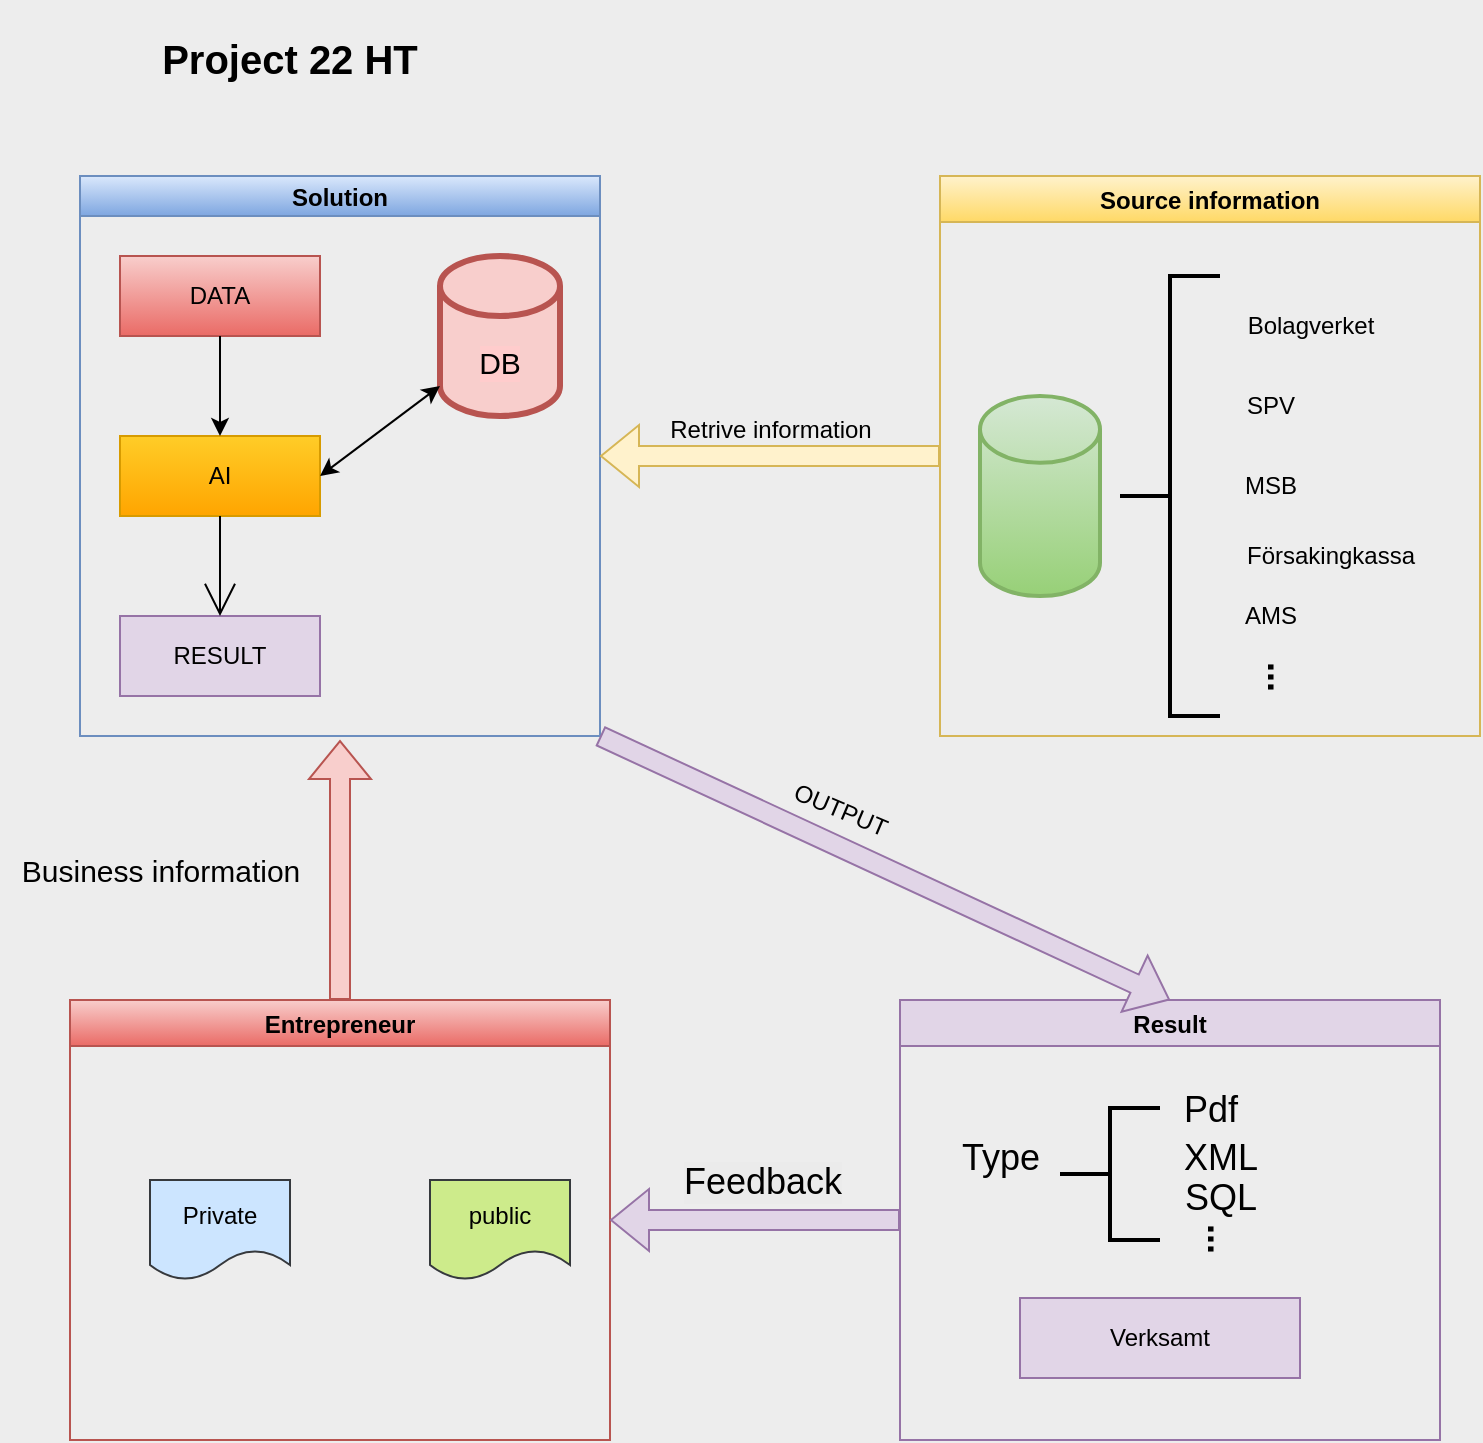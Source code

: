 <mxfile version="20.2.8" type="device"><diagram id="SlsSw2I_qkiRleZ9cwpi" name="Page-1"><mxGraphModel dx="-68" dy="436" grid="1" gridSize="10" guides="1" tooltips="1" connect="1" arrows="1" fold="1" page="1" pageScale="1" pageWidth="850" pageHeight="1100" background="#EDEDED" math="0" shadow="0"><root><mxCell id="0"/><mxCell id="1" parent="0"/><mxCell id="GE3mshlWeT-anoap8sNQ-1" value="Entrepreneur" style="swimlane;fillColor=#f8cecc;gradientColor=#ea6b66;strokeColor=#b85450;" parent="1" vertex="1"><mxGeometry x="925" y="560" width="270" height="220" as="geometry"/></mxCell><mxCell id="GE3mshlWeT-anoap8sNQ-2" value="Private" style="shape=document;whiteSpace=wrap;html=1;boundedLbl=1;fillColor=#cce5ff;strokeColor=#36393d;" parent="GE3mshlWeT-anoap8sNQ-1" vertex="1"><mxGeometry x="40" y="90" width="70" height="50" as="geometry"/></mxCell><mxCell id="GE3mshlWeT-anoap8sNQ-3" value="public" style="shape=document;whiteSpace=wrap;html=1;boundedLbl=1;fillColor=#cdeb8b;strokeColor=#36393d;" parent="GE3mshlWeT-anoap8sNQ-1" vertex="1"><mxGeometry x="180" y="90" width="70" height="50" as="geometry"/></mxCell><mxCell id="GE3mshlWeT-anoap8sNQ-4" value="Result" style="swimlane;fillColor=#e1d5e7;strokeColor=#9673a6;" parent="1" vertex="1"><mxGeometry x="1340" y="560" width="270" height="220" as="geometry"/></mxCell><mxCell id="GE3mshlWeT-anoap8sNQ-5" value="" style="strokeWidth=2;html=1;shape=mxgraph.flowchart.annotation_2;align=left;labelPosition=right;pointerEvents=1;" parent="GE3mshlWeT-anoap8sNQ-4" vertex="1"><mxGeometry x="80" y="54" width="50" height="66" as="geometry"/></mxCell><mxCell id="GE3mshlWeT-anoap8sNQ-6" value="Type" style="text;html=1;align=center;verticalAlign=middle;resizable=0;points=[];autosize=1;strokeColor=none;fillColor=none;fontSize=18;" parent="GE3mshlWeT-anoap8sNQ-4" vertex="1"><mxGeometry x="20" y="59" width="60" height="40" as="geometry"/></mxCell><mxCell id="GE3mshlWeT-anoap8sNQ-7" value="&lt;b&gt;&lt;font style=&quot;font-size: 18px;&quot;&gt;...&lt;/font&gt;&lt;/b&gt;" style="text;html=1;align=center;verticalAlign=middle;resizable=0;points=[];autosize=1;strokeColor=none;fillColor=none;rotation=90;" parent="GE3mshlWeT-anoap8sNQ-4" vertex="1"><mxGeometry x="140" y="99" width="40" height="40" as="geometry"/></mxCell><mxCell id="GE3mshlWeT-anoap8sNQ-8" value="Pdf" style="text;html=1;align=center;verticalAlign=middle;resizable=0;points=[];autosize=1;strokeColor=none;fillColor=none;fontSize=18;" parent="GE3mshlWeT-anoap8sNQ-4" vertex="1"><mxGeometry x="130" y="35" width="50" height="40" as="geometry"/></mxCell><mxCell id="GE3mshlWeT-anoap8sNQ-9" value="XML" style="text;html=1;align=center;verticalAlign=middle;resizable=0;points=[];autosize=1;strokeColor=none;fillColor=none;fontSize=18;" parent="GE3mshlWeT-anoap8sNQ-4" vertex="1"><mxGeometry x="130" y="59" width="60" height="40" as="geometry"/></mxCell><mxCell id="GE3mshlWeT-anoap8sNQ-10" value="SQL" style="text;html=1;align=center;verticalAlign=middle;resizable=0;points=[];autosize=1;strokeColor=none;fillColor=none;fontSize=18;" parent="GE3mshlWeT-anoap8sNQ-4" vertex="1"><mxGeometry x="130" y="79" width="60" height="40" as="geometry"/></mxCell><mxCell id="GE3mshlWeT-anoap8sNQ-11" value="Verksamt" style="whiteSpace=wrap;html=1;fillColor=#e1d5e7;strokeColor=#9673a6;" parent="GE3mshlWeT-anoap8sNQ-4" vertex="1"><mxGeometry x="60" y="149" width="140" height="40" as="geometry"/></mxCell><mxCell id="GE3mshlWeT-anoap8sNQ-12" value="Source information" style="swimlane;fillColor=#fff2cc;gradientColor=#ffd966;strokeColor=#d6b656;" parent="1" vertex="1"><mxGeometry x="1360" y="148" width="270" height="280" as="geometry"><mxRectangle x="60" y="30" width="140" height="30" as="alternateBounds"/></mxGeometry></mxCell><mxCell id="GE3mshlWeT-anoap8sNQ-13" value="" style="strokeWidth=2;html=1;shape=mxgraph.flowchart.database;whiteSpace=wrap;fillColor=#d5e8d4;gradientColor=#97d077;strokeColor=#82b366;" parent="GE3mshlWeT-anoap8sNQ-12" vertex="1"><mxGeometry x="20" y="110" width="60" height="100" as="geometry"/></mxCell><mxCell id="GE3mshlWeT-anoap8sNQ-14" value="" style="strokeWidth=2;html=1;shape=mxgraph.flowchart.annotation_2;align=left;labelPosition=right;pointerEvents=1;" parent="GE3mshlWeT-anoap8sNQ-12" vertex="1"><mxGeometry x="90" y="50" width="50" height="220" as="geometry"/></mxCell><mxCell id="GE3mshlWeT-anoap8sNQ-15" value="Bolagverket" style="text;html=1;align=center;verticalAlign=middle;resizable=0;points=[];autosize=1;strokeColor=none;fillColor=none;" parent="GE3mshlWeT-anoap8sNQ-12" vertex="1"><mxGeometry x="140" y="60" width="90" height="30" as="geometry"/></mxCell><mxCell id="GE3mshlWeT-anoap8sNQ-16" value="Försakingkassa" style="text;html=1;align=center;verticalAlign=middle;resizable=0;points=[];autosize=1;strokeColor=none;fillColor=none;" parent="GE3mshlWeT-anoap8sNQ-12" vertex="1"><mxGeometry x="140" y="175" width="110" height="30" as="geometry"/></mxCell><mxCell id="GE3mshlWeT-anoap8sNQ-17" value="AMS" style="text;html=1;align=center;verticalAlign=middle;resizable=0;points=[];autosize=1;strokeColor=none;fillColor=none;" parent="GE3mshlWeT-anoap8sNQ-12" vertex="1"><mxGeometry x="140" y="205" width="50" height="30" as="geometry"/></mxCell><mxCell id="GE3mshlWeT-anoap8sNQ-18" value="MSB" style="text;html=1;align=center;verticalAlign=middle;resizable=0;points=[];autosize=1;strokeColor=none;fillColor=none;" parent="GE3mshlWeT-anoap8sNQ-12" vertex="1"><mxGeometry x="140" y="140" width="50" height="30" as="geometry"/></mxCell><mxCell id="GE3mshlWeT-anoap8sNQ-19" value="SPV" style="text;html=1;align=center;verticalAlign=middle;resizable=0;points=[];autosize=1;strokeColor=none;fillColor=none;" parent="GE3mshlWeT-anoap8sNQ-12" vertex="1"><mxGeometry x="140" y="100" width="50" height="30" as="geometry"/></mxCell><mxCell id="GE3mshlWeT-anoap8sNQ-20" value="&lt;b&gt;&lt;font style=&quot;font-size: 18px;&quot;&gt;...&lt;/font&gt;&lt;/b&gt;" style="text;html=1;align=center;verticalAlign=middle;resizable=0;points=[];autosize=1;strokeColor=none;fillColor=none;rotation=90;" parent="GE3mshlWeT-anoap8sNQ-12" vertex="1"><mxGeometry x="150" y="230" width="40" height="40" as="geometry"/></mxCell><mxCell id="GE3mshlWeT-anoap8sNQ-21" value="Solution" style="swimlane;startSize=20;horizontal=1;childLayout=flowLayout;flowOrientation=north;resizable=0;interRankCellSpacing=50;containerType=tree;fillColor=#dae8fc;gradientColor=#7ea6e0;strokeColor=#6c8ebf;" parent="1" vertex="1"><mxGeometry x="930" y="148" width="260" height="280" as="geometry"/></mxCell><mxCell id="GE3mshlWeT-anoap8sNQ-22" value="DATA" style="whiteSpace=wrap;html=1;fillColor=#f8cecc;gradientColor=#ea6b66;strokeColor=#b85450;" parent="GE3mshlWeT-anoap8sNQ-21" vertex="1"><mxGeometry x="20" y="40" width="100" height="40" as="geometry"/></mxCell><mxCell id="GE3mshlWeT-anoap8sNQ-23" value="AI" style="whiteSpace=wrap;html=1;fillColor=#ffcd28;gradientColor=#ffa500;strokeColor=#d79b00;" parent="GE3mshlWeT-anoap8sNQ-21" vertex="1"><mxGeometry x="20" y="130" width="100" height="40" as="geometry"/></mxCell><mxCell id="GE3mshlWeT-anoap8sNQ-24" value="" style="html=1;curved=1;rounded=0;noEdgeStyle=1;orthogonal=1;" parent="GE3mshlWeT-anoap8sNQ-21" source="GE3mshlWeT-anoap8sNQ-22" target="GE3mshlWeT-anoap8sNQ-23" edge="1"><mxGeometry relative="1" as="geometry"><Array as="points"><mxPoint x="70" y="92"/><mxPoint x="70" y="118"/></Array></mxGeometry></mxCell><mxCell id="GE3mshlWeT-anoap8sNQ-25" value="RESULT&lt;br&gt;" style="whiteSpace=wrap;html=1;fillColor=#e1d5e7;strokeColor=#9673a6;hachureGap=4;" parent="GE3mshlWeT-anoap8sNQ-21" vertex="1"><mxGeometry x="20" y="220" width="100" height="40" as="geometry"/></mxCell><mxCell id="GE3mshlWeT-anoap8sNQ-26" style="edgeStyle=none;curved=1;rounded=0;orthogonalLoop=1;jettySize=auto;html=1;exitX=0.5;exitY=1;exitDx=0;exitDy=0;endArrow=open;startSize=14;endSize=14;sourcePerimeterSpacing=8;targetPerimeterSpacing=8;noEdgeStyle=1;orthogonal=1;entryX=0.5;entryY=0;entryDx=0;entryDy=0;" parent="GE3mshlWeT-anoap8sNQ-21" source="GE3mshlWeT-anoap8sNQ-23" target="GE3mshlWeT-anoap8sNQ-25" edge="1"><mxGeometry relative="1" as="geometry"><Array as="points"><mxPoint x="70" y="182"/><mxPoint x="70" y="208"/></Array></mxGeometry></mxCell><mxCell id="GE3mshlWeT-anoap8sNQ-69" value="DB" style="shape=cylinder3;whiteSpace=wrap;html=1;boundedLbl=1;backgroundOutline=1;size=15;labelBackgroundColor=#FFCCCC;strokeWidth=3;fontSize=15;fillColor=#f8cecc;strokeColor=#b85450;" parent="GE3mshlWeT-anoap8sNQ-21" vertex="1"><mxGeometry x="180" y="40" width="60" height="80" as="geometry"/></mxCell><mxCell id="GE3mshlWeT-anoap8sNQ-70" value="" style="endArrow=classic;startArrow=classic;html=1;rounded=0;fontSize=15;exitX=1;exitY=0.5;exitDx=0;exitDy=0;entryX=0;entryY=1;entryDx=0;entryDy=-15;entryPerimeter=0;" parent="GE3mshlWeT-anoap8sNQ-21" source="GE3mshlWeT-anoap8sNQ-23" target="GE3mshlWeT-anoap8sNQ-69" edge="1"><mxGeometry width="50" height="50" relative="1" as="geometry"><mxPoint x="180" y="272" as="sourcePoint"/><mxPoint x="230" y="222" as="targetPoint"/></mxGeometry></mxCell><mxCell id="GE3mshlWeT-anoap8sNQ-29" value="" style="shape=flexArrow;endArrow=classic;html=1;rounded=0;fontSize=18;entryX=1;entryY=0.5;entryDx=0;entryDy=0;exitX=0;exitY=0.5;exitDx=0;exitDy=0;fillColor=#e1d5e7;strokeColor=#9673a6;" parent="1" source="GE3mshlWeT-anoap8sNQ-4" target="GE3mshlWeT-anoap8sNQ-1" edge="1"><mxGeometry width="50" height="50" relative="1" as="geometry"><mxPoint x="1260" y="728" as="sourcePoint"/><mxPoint x="1310" y="678" as="targetPoint"/></mxGeometry></mxCell><mxCell id="GE3mshlWeT-anoap8sNQ-30" value="Feedback" style="edgeLabel;html=1;align=center;verticalAlign=middle;resizable=0;points=[];fontSize=18;labelBackgroundColor=#EBEBEB;" parent="GE3mshlWeT-anoap8sNQ-29" vertex="1" connectable="0"><mxGeometry x="-0.218" y="1" relative="1" as="geometry"><mxPoint x="-13" y="-20" as="offset"/></mxGeometry></mxCell><mxCell id="GE3mshlWeT-anoap8sNQ-33" value="&lt;b&gt;&lt;font style=&quot;font-size: 20px;&quot;&gt;Project 22 HT&lt;/font&gt;&lt;/b&gt;" style="text;html=1;strokeColor=none;fillColor=none;align=center;verticalAlign=middle;whiteSpace=wrap;rounded=0;fontSize=18;" parent="1" vertex="1"><mxGeometry x="940" y="60" width="190" height="60" as="geometry"/></mxCell><mxCell id="GE3mshlWeT-anoap8sNQ-34" value="Retrive information" style="text;html=1;align=center;verticalAlign=middle;resizable=0;points=[];autosize=1;strokeColor=none;fillColor=none;hachureGap=4;" parent="1" vertex="1"><mxGeometry x="1215" y="260" width="120" height="30" as="geometry"/></mxCell><mxCell id="GE3mshlWeT-anoap8sNQ-35" value="OUTPUT" style="text;html=1;align=center;verticalAlign=middle;resizable=0;points=[];autosize=1;strokeColor=none;fillColor=none;hachureGap=4;rotation=23;" parent="1" vertex="1"><mxGeometry x="1275" y="450" width="70" height="30" as="geometry"/></mxCell><mxCell id="GE3mshlWeT-anoap8sNQ-56" value="" style="shape=flexArrow;endArrow=classic;html=1;rounded=0;entryX=1;entryY=0.5;entryDx=0;entryDy=0;exitX=0;exitY=0.5;exitDx=0;exitDy=0;fillColor=#fff2cc;strokeColor=#d6b656;" parent="1" source="GE3mshlWeT-anoap8sNQ-12" target="GE3mshlWeT-anoap8sNQ-21" edge="1"><mxGeometry width="50" height="50" relative="1" as="geometry"><mxPoint x="1240" y="430" as="sourcePoint"/><mxPoint x="1290" y="380" as="targetPoint"/></mxGeometry></mxCell><mxCell id="GE3mshlWeT-anoap8sNQ-57" value="" style="shape=flexArrow;endArrow=classic;html=1;rounded=0;exitX=1;exitY=1;exitDx=0;exitDy=0;entryX=0.5;entryY=0;entryDx=0;entryDy=0;fillColor=#e1d5e7;strokeColor=#9673a6;" parent="1" source="GE3mshlWeT-anoap8sNQ-21" target="GE3mshlWeT-anoap8sNQ-4" edge="1"><mxGeometry width="50" height="50" relative="1" as="geometry"><mxPoint x="1240" y="500" as="sourcePoint"/><mxPoint x="1290" y="450" as="targetPoint"/></mxGeometry></mxCell><mxCell id="GE3mshlWeT-anoap8sNQ-58" value="" style="shape=flexArrow;endArrow=classic;html=1;rounded=0;exitX=0.5;exitY=0;exitDx=0;exitDy=0;fillColor=#f8cecc;strokeColor=#b85450;" parent="1" source="GE3mshlWeT-anoap8sNQ-1" edge="1"><mxGeometry width="50" height="50" relative="1" as="geometry"><mxPoint x="1030" y="570" as="sourcePoint"/><mxPoint x="1060" y="430" as="targetPoint"/></mxGeometry></mxCell><mxCell id="GE3mshlWeT-anoap8sNQ-59" value="&lt;font style=&quot;font-size: 15px;&quot;&gt;Business information&lt;/font&gt;" style="text;html=1;align=center;verticalAlign=middle;resizable=0;points=[];autosize=1;strokeColor=none;fillColor=none;strokeWidth=3;" parent="1" vertex="1"><mxGeometry x="890" y="480" width="160" height="30" as="geometry"/></mxCell></root></mxGraphModel></diagram></mxfile>